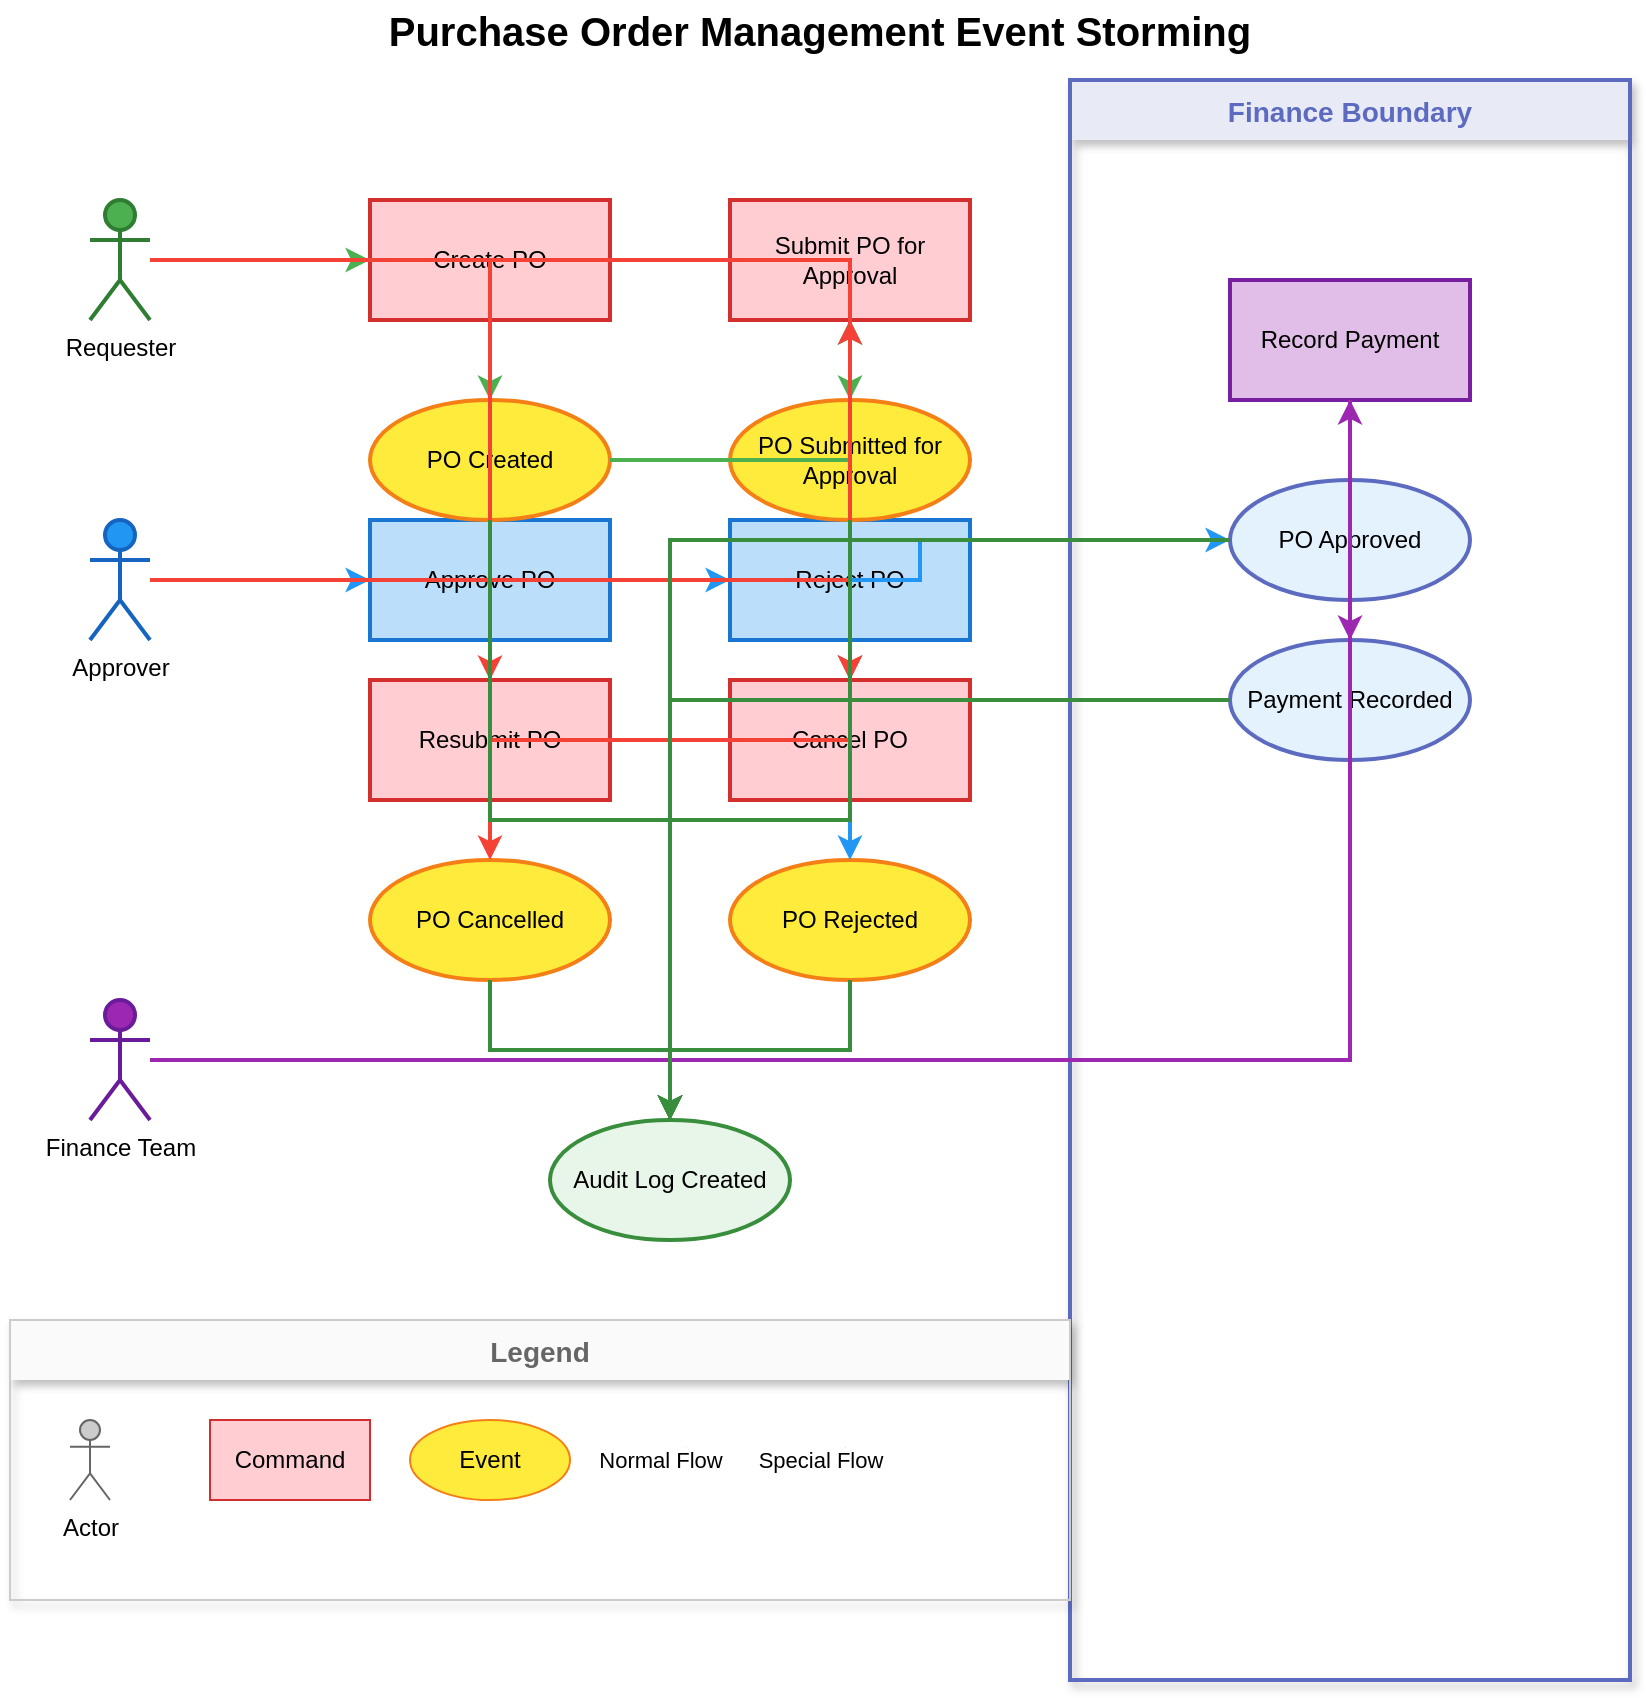 <?xml version="1.0" encoding="UTF-8"?>
<mxfile
  version="21.5.2" type="device">
  <diagram id="pWHN0msd4Ud1ZK5cD-Hr" name="Purchase Order Management">
    <mxGraphModel dx="1" dy="1" grid="1" gridSize="10" guides="1" tooltips="1" connect="1"
      arrows="1" fold="1" page="1" pageScale="1" pageWidth="850" pageHeight="1100" math="0"
      shadow="0">
      <root>
        <mxCell id="0" />
        <mxCell id="1" parent="0" />

        <!-- Title -->
        <mxCell id="title" value="Purchase Order Management Event Storming"
          style="text;html=1;strokeColor=none;fillColor=none;align=center;verticalAlign=middle;whiteSpace=wrap;rounded=0;fontSize=20;fontStyle=1;fontColor=#000000;"
          vertex="1" parent="1">
          <mxGeometry x="200" y="20" width="450" height="30" as="geometry" />
        </mxCell>

        <!-- Vertical Boundary for Finance Events -->
        <mxCell id="finance_boundary" value="Finance Boundary"
          style="swimlane;startSize=30;horizontal=1;strokeColor=#5C6BC0;strokeWidth=2;fillColor=#E8EAF6;fontColor=#5C6BC0;swimlaneLine=0;glass=0;shadow=1;fontSize=14;fontStyle=1;"
          vertex="1" parent="1">
          <mxGeometry x="550" y="60" width="280" height="800" as="geometry" />
        </mxCell>

        <!-- Actors -->
        <mxCell id="A.Requester" value="Requester"
          style="shape=umlActor;verticalLabelPosition=bottom;verticalAlign=top;html=1;outlineConnect=0;fillColor=#4CAF50;strokeColor=#2E7D32;strokeWidth=2;"
          vertex="1" parent="1">
          <mxGeometry x="60" y="120" width="30" height="60" as="geometry" />
        </mxCell>

        <mxCell id="A.Approver" value="Approver"
          style="shape=umlActor;verticalLabelPosition=bottom;verticalAlign=top;html=1;outlineConnect=0;fillColor=#2196F3;strokeColor=#1565C0;strokeWidth=2;"
          vertex="1" parent="1">
          <mxGeometry x="60" y="280" width="30" height="60" as="geometry" />
        </mxCell>

        <mxCell id="A.FinanceTeam" value="Finance Team"
          style="shape=umlActor;verticalLabelPosition=bottom;verticalAlign=top;html=1;outlineConnect=0;fillColor=#9C27B0;strokeColor=#6A1B9A;strokeWidth=2;"
          vertex="1" parent="1">
          <mxGeometry x="60" y="520" width="30" height="60" as="geometry" />
        </mxCell>

        <!-- Commands -->
        <mxCell id="C.CreatePO" value="Create PO"
          style="rounded=0;whiteSpace=wrap;html=1;fillColor=#FFCDD2;strokeColor=#D32F2F;strokeWidth=2;fontSize=12;"
          vertex="1" parent="1">
          <mxGeometry x="200" y="120" width="120" height="60" as="geometry" />
        </mxCell>

        <mxCell id="C.SubmitForApproval" value="Submit PO for Approval"
          style="rounded=0;whiteSpace=wrap;html=1;fillColor=#FFCDD2;strokeColor=#D32F2F;strokeWidth=2;fontSize=12;"
          vertex="1" parent="1">
          <mxGeometry x="380" y="120" width="120" height="60" as="geometry" />
        </mxCell>

        <mxCell id="C.ApprovePO" value="Approve PO"
          style="rounded=0;whiteSpace=wrap;html=1;fillColor=#BBDEFB;strokeColor=#1976D2;strokeWidth=2;fontSize=12;"
          vertex="1" parent="1">
          <mxGeometry x="200" y="280" width="120" height="60" as="geometry" />
        </mxCell>

        <mxCell id="C.RejectPO" value="Reject PO"
          style="rounded=0;whiteSpace=wrap;html=1;fillColor=#BBDEFB;strokeColor=#1976D2;strokeWidth=2;fontSize=12;"
          vertex="1" parent="1">
          <mxGeometry x="380" y="280" width="120" height="60" as="geometry" />
        </mxCell>

        <mxCell id="C.ResubmitPO" value="Resubmit PO"
          style="rounded=0;whiteSpace=wrap;html=1;fillColor=#FFCDD2;strokeColor=#D32F2F;strokeWidth=2;fontSize=12;"
          vertex="1" parent="1">
          <mxGeometry x="200" y="360" width="120" height="60" as="geometry" />
        </mxCell>

        <mxCell id="C.CancelPO" value="Cancel PO"
          style="rounded=0;whiteSpace=wrap;html=1;fillColor=#FFCDD2;strokeColor=#D32F2F;strokeWidth=2;fontSize=12;"
          vertex="1" parent="1">
          <mxGeometry x="380" y="360" width="120" height="60" as="geometry" />
        </mxCell>

        <mxCell id="C.RecordPayment" value="Record Payment"
          style="rounded=0;whiteSpace=wrap;html=1;fillColor=#E1BEE7;strokeColor=#7B1FA2;strokeWidth=2;fontSize=12;"
          vertex="1" parent="finance_boundary">
          <mxGeometry x="80" y="100" width="120" height="60" as="geometry" />
        </mxCell>

        <!-- Events -->
        <mxCell id="E.POCreated" value="PO Created"
          style="ellipse;whiteSpace=wrap;html=1;fillColor=#FFEB3B;strokeColor=#F57F17;strokeWidth=2;fontSize=12;"
          vertex="1" parent="1">
          <mxGeometry x="200" y="220" width="120" height="60" as="geometry" />
        </mxCell>

        <mxCell id="E.POSubmittedForApproval" value="PO Submitted for Approval"
          style="ellipse;whiteSpace=wrap;html=1;fillColor=#FFEB3B;strokeColor=#F57F17;strokeWidth=2;fontSize=12;"
          vertex="1" parent="1">
          <mxGeometry x="380" y="220" width="120" height="60" as="geometry" />
        </mxCell>

        <mxCell id="E.POApproved" value="PO Approved"
          style="ellipse;whiteSpace=wrap;html=1;fillColor=#E3F2FD;strokeColor=#5C6BC0;strokeWidth=2;fontSize=12;"
          vertex="1" parent="finance_boundary">
          <mxGeometry x="80" y="200" width="120" height="60" as="geometry" />
        </mxCell>

        <mxCell id="E.PORejected" value="PO Rejected"
          style="ellipse;whiteSpace=wrap;html=1;fillColor=#FFEB3B;strokeColor=#F57F17;strokeWidth=2;fontSize=12;"
          vertex="1" parent="1">
          <mxGeometry x="380" y="450" width="120" height="60" as="geometry" />
        </mxCell>

        <mxCell id="E.POCancelled" value="PO Cancelled"
          style="ellipse;whiteSpace=wrap;html=1;fillColor=#FFEB3B;strokeColor=#F57F17;strokeWidth=2;fontSize=12;"
          vertex="1" parent="1">
          <mxGeometry x="200" y="450" width="120" height="60" as="geometry" />
        </mxCell>

        <mxCell id="E.PaymentRecorded" value="Payment Recorded"
          style="ellipse;whiteSpace=wrap;html=1;fillColor=#E3F2FD;strokeColor=#5C6BC0;strokeWidth=2;fontSize=12;"
          vertex="1" parent="finance_boundary">
          <mxGeometry x="80" y="280" width="120" height="60" as="geometry" />
        </mxCell>

        <mxCell id="E.AuditLogCreated" value="Audit Log Created"
          style="ellipse;whiteSpace=wrap;html=1;fillColor=#E8F5E9;strokeColor=#388E3C;strokeWidth=2;fontSize=12;"
          vertex="1" parent="1">
          <mxGeometry x="290" y="580" width="120" height="60" as="geometry" />
        </mxCell>

        <!-- Flow Connections -->
        <!-- PO Creation and Submission Flow -->
        <mxCell id="flow1"
          style="edgeStyle=orthogonalEdgeStyle;rounded=0;orthogonalLoop=1;jettySize=auto;html=1;strokeColor=#4CAF50;strokeWidth=2;"
          edge="1" parent="1" source="A.Requester" target="C.CreatePO">
          <mxGeometry relative="1" as="geometry" />
        </mxCell>

        <mxCell id="flow2"
          style="edgeStyle=orthogonalEdgeStyle;rounded=0;orthogonalLoop=1;jettySize=auto;html=1;strokeColor=#4CAF50;strokeWidth=2;"
          edge="1" parent="1" source="C.CreatePO" target="E.POCreated">
          <mxGeometry relative="1" as="geometry" />
        </mxCell>

        <mxCell id="flow3"
          style="edgeStyle=orthogonalEdgeStyle;rounded=0;orthogonalLoop=1;jettySize=auto;html=1;strokeColor=#4CAF50;strokeWidth=2;"
          edge="1" parent="1" source="E.POCreated" target="C.SubmitForApproval">
          <mxGeometry relative="1" as="geometry" />
        </mxCell>

        <mxCell id="flow4"
          style="edgeStyle=orthogonalEdgeStyle;rounded=0;orthogonalLoop=1;jettySize=auto;html=1;strokeColor=#4CAF50;strokeWidth=2;"
          edge="1" parent="1" source="C.SubmitForApproval" target="E.POSubmittedForApproval">
          <mxGeometry relative="1" as="geometry" />
        </mxCell>

        <!-- PO Approval Flow -->
        <mxCell id="flow5"
          style="edgeStyle=orthogonalEdgeStyle;rounded=0;orthogonalLoop=1;jettySize=auto;html=1;strokeColor=#2196F3;strokeWidth=2;"
          edge="1" parent="1" source="A.Approver" target="C.ApprovePO">
          <mxGeometry relative="1" as="geometry" />
        </mxCell>

        <mxCell id="flow6"
          style="edgeStyle=orthogonalEdgeStyle;rounded=0;orthogonalLoop=1;jettySize=auto;html=1;strokeColor=#2196F3;strokeWidth=2;"
          edge="1" parent="1" source="C.ApprovePO" target="E.POApproved">
          <mxGeometry relative="1" as="geometry" />
        </mxCell>

        <mxCell id="flow7"
          style="edgeStyle=orthogonalEdgeStyle;rounded=0;orthogonalLoop=1;jettySize=auto;html=1;strokeColor=#2196F3;strokeWidth=2;"
          edge="1" parent="1" source="A.Approver" target="C.RejectPO">
          <mxGeometry relative="1" as="geometry" />
        </mxCell>

        <mxCell id="flow8"
          style="edgeStyle=orthogonalEdgeStyle;rounded=0;orthogonalLoop=1;jettySize=auto;html=1;strokeColor=#2196F3;strokeWidth=2;"
          edge="1" parent="1" source="C.RejectPO" target="E.PORejected">
          <mxGeometry relative="1" as="geometry" />
        </mxCell>

        <!-- PO Resubmission and Cancellation Flow -->
        <mxCell id="flow9"
          style="edgeStyle=orthogonalEdgeStyle;rounded=0;orthogonalLoop=1;jettySize=auto;html=1;strokeColor=#F44336;strokeWidth=2;"
          edge="1" parent="1" source="A.Requester" target="C.ResubmitPO">
          <mxGeometry relative="1" as="geometry" />
        </mxCell>

        <mxCell id="flow10"
          style="edgeStyle=orthogonalEdgeStyle;rounded=0;orthogonalLoop=1;jettySize=auto;html=1;strokeColor=#F44336;strokeWidth=2;strokeDasharray=3 3;"
          edge="1" parent="1" source="C.ResubmitPO" target="C.SubmitForApproval">
          <mxGeometry relative="1" as="geometry" />
        </mxCell>

        <mxCell id="flow11"
          style="edgeStyle=orthogonalEdgeStyle;rounded=0;orthogonalLoop=1;jettySize=auto;html=1;strokeColor=#F44336;strokeWidth=2;"
          edge="1" parent="1" source="A.Requester" target="C.CancelPO">
          <mxGeometry relative="1" as="geometry" />
        </mxCell>

        <mxCell id="flow12"
          style="edgeStyle=orthogonalEdgeStyle;rounded=0;orthogonalLoop=1;jettySize=auto;html=1;strokeColor=#F44336;strokeWidth=2;"
          edge="1" parent="1" source="A.Approver" target="C.CancelPO">
          <mxGeometry relative="1" as="geometry" />
        </mxCell>

        <mxCell id="flow13"
          style="edgeStyle=orthogonalEdgeStyle;rounded=0;orthogonalLoop=1;jettySize=auto;html=1;strokeColor=#F44336;strokeWidth=2;"
          edge="1" parent="1" source="C.CancelPO" target="E.POCancelled">
          <mxGeometry relative="1" as="geometry" />
        </mxCell>

        <!-- Finance Flow -->
        <mxCell id="flow14"
          style="edgeStyle=orthogonalEdgeStyle;rounded=0;orthogonalLoop=1;jettySize=auto;html=1;strokeColor=#9C27B0;strokeWidth=2;"
          edge="1" parent="1" source="A.FinanceTeam" target="C.RecordPayment">
          <mxGeometry relative="1" as="geometry" />
        </mxCell>

        <mxCell id="flow15"
          style="edgeStyle=orthogonalEdgeStyle;rounded=0;orthogonalLoop=1;jettySize=auto;html=1;strokeColor=#9C27B0;strokeWidth=2;"
          edge="1" parent="1" source="C.RecordPayment" target="E.PaymentRecorded">
          <mxGeometry relative="1" as="geometry" />
        </mxCell>

        <!-- Audit Flow -->
        <mxCell id="flow16"
          style="edgeStyle=orthogonalEdgeStyle;rounded=0;orthogonalLoop=1;jettySize=auto;html=1;strokeColor=#388E3C;strokeWidth=2;strokeDasharray=3 3;"
          edge="1" parent="1" source="E.POCreated" target="E.AuditLogCreated">
          <mxGeometry relative="1" as="geometry" />
        </mxCell>

        <mxCell id="flow17"
          style="edgeStyle=orthogonalEdgeStyle;rounded=0;orthogonalLoop=1;jettySize=auto;html=1;strokeColor=#388E3C;strokeWidth=2;strokeDasharray=3 3;"
          edge="1" parent="1" source="E.POSubmittedForApproval" target="E.AuditLogCreated">
          <mxGeometry relative="1" as="geometry" />
        </mxCell>

        <mxCell id="flow18"
          style="edgeStyle=orthogonalEdgeStyle;rounded=0;orthogonalLoop=1;jettySize=auto;html=1;strokeColor=#388E3C;strokeWidth=2;strokeDasharray=3 3;"
          edge="1" parent="1" source="E.POApproved" target="E.AuditLogCreated">
          <mxGeometry relative="1" as="geometry" />
        </mxCell>

        <mxCell id="flow19"
          style="edgeStyle=orthogonalEdgeStyle;rounded=0;orthogonalLoop=1;jettySize=auto;html=1;strokeColor=#388E3C;strokeWidth=2;strokeDasharray=3 3;"
          edge="1" parent="1" source="E.PORejected" target="E.AuditLogCreated">
          <mxGeometry relative="1" as="geometry" />
        </mxCell>

        <mxCell id="flow20"
          style="edgeStyle=orthogonalEdgeStyle;rounded=0;orthogonalLoop=1;jettySize=auto;html=1;strokeColor=#388E3C;strokeWidth=2;strokeDasharray=3 3;"
          edge="1" parent="1" source="E.POCancelled" target="E.AuditLogCreated">
          <mxGeometry relative="1" as="geometry" />
        </mxCell>

        <mxCell id="flow21"
          style="edgeStyle=orthogonalEdgeStyle;rounded=0;orthogonalLoop=1;jettySize=auto;html=1;strokeColor=#388E3C;strokeWidth=2;strokeDasharray=3 3;"
          edge="1" parent="1" source="E.PaymentRecorded" target="E.AuditLogCreated">
          <mxGeometry relative="1" as="geometry" />
        </mxCell>

        <!-- Legend -->
        <mxCell id="legend" value="Legend"
          style="swimlane;startSize=30;horizontal=1;strokeColor=#CCCCCC;strokeWidth=1;fillColor=#FAFAFA;fontColor=#666666;swimlaneLine=0;glass=0;shadow=1;fontSize=14;fontStyle=1;"
          vertex="1" parent="1">
          <mxGeometry x="20" y="680" width="530" height="140" as="geometry" />
        </mxCell>

        <mxCell id="legend_actor" value="Actor"
          style="shape=umlActor;verticalLabelPosition=bottom;verticalAlign=top;html=1;outlineConnect=0;fillColor=#CCCCCC;strokeColor=#666666;"
          vertex="1" parent="legend">
          <mxGeometry x="30" y="50" width="20" height="40" as="geometry" />
        </mxCell>

        <mxCell id="legend_command" value="Command"
          style="rounded=0;whiteSpace=wrap;html=1;fillColor=#FFCDD2;strokeColor=#D32F2F;" vertex="1"
          parent="legend">
          <mxGeometry x="100" y="50" width="80" height="40" as="geometry" />
        </mxCell>

        <mxCell id="legend_event" value="Event"
          style="ellipse;whiteSpace=wrap;html=1;fillColor=#FFEB3B;strokeColor=#F57F17;" vertex="1"
          parent="legend">
          <mxGeometry x="200" y="50" width="80" height="40" as="geometry" />
        </mxCell>

        <mxCell id="legend_normal_flow" value="Normal Flow"
          style="endArrow=classic;html=1;strokeColor=#4CAF50;strokeWidth=2;" edge="1"
          parent="legend">
          <mxGeometry relative="1" as="geometry">
            <mxPoint x="300" y="70" as="sourcePoint" />
            <mxPoint x="350" y="70" as="targetPoint" />
          </mxGeometry>
        </mxCell>

        <mxCell id="legend_special_flow" value="Special Flow"
          style="endArrow=classic;html=1;strokeColor=#388E3C;strokeWidth=2;strokeDasharray=3 3;"
          edge="1" parent="legend">
          <mxGeometry relative="1" as="geometry">
            <mxPoint x="380" y="70" as="sourcePoint" />
            <mxPoint x="430" y="70" as="targetPoint" />
          </mxGeometry>
        </mxCell>
      </root>
    </mxGraphModel>
  </diagram>
</mxfile>